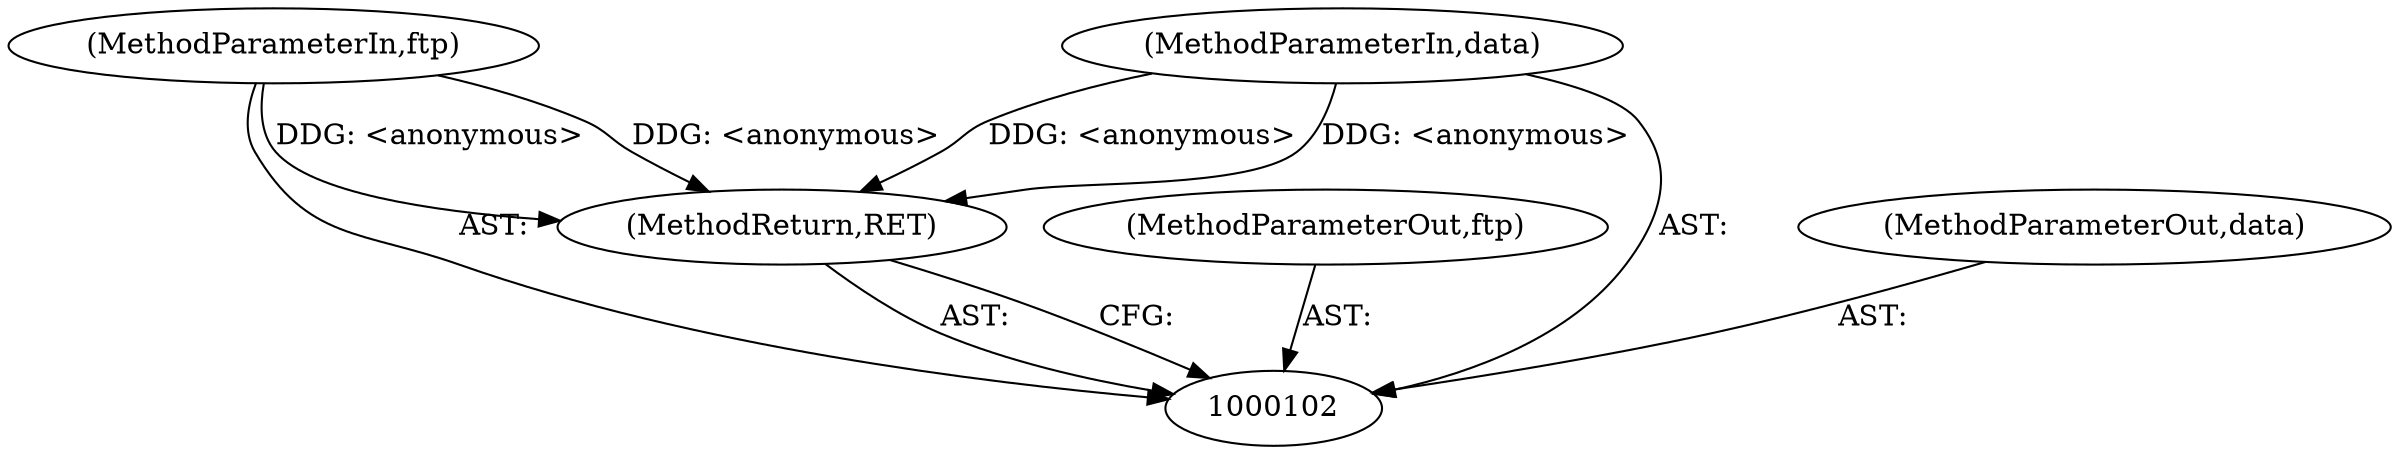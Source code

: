digraph "0_php_0765623d6991b62ffcd93ddb6be8a5203a2fa7e2" {
"1000106" [label="(MethodReturn,RET)"];
"1000103" [label="(MethodParameterIn,ftp)"];
"1000117" [label="(MethodParameterOut,ftp)"];
"1000104" [label="(MethodParameterIn,data)"];
"1000118" [label="(MethodParameterOut,data)"];
"1000106" -> "1000102"  [label="AST: "];
"1000106" -> "1000102"  [label="CFG: "];
"1000104" -> "1000106"  [label="DDG: <anonymous>"];
"1000103" -> "1000106"  [label="DDG: <anonymous>"];
"1000103" -> "1000102"  [label="AST: "];
"1000103" -> "1000106"  [label="DDG: <anonymous>"];
"1000117" -> "1000102"  [label="AST: "];
"1000104" -> "1000102"  [label="AST: "];
"1000104" -> "1000106"  [label="DDG: <anonymous>"];
"1000118" -> "1000102"  [label="AST: "];
}
